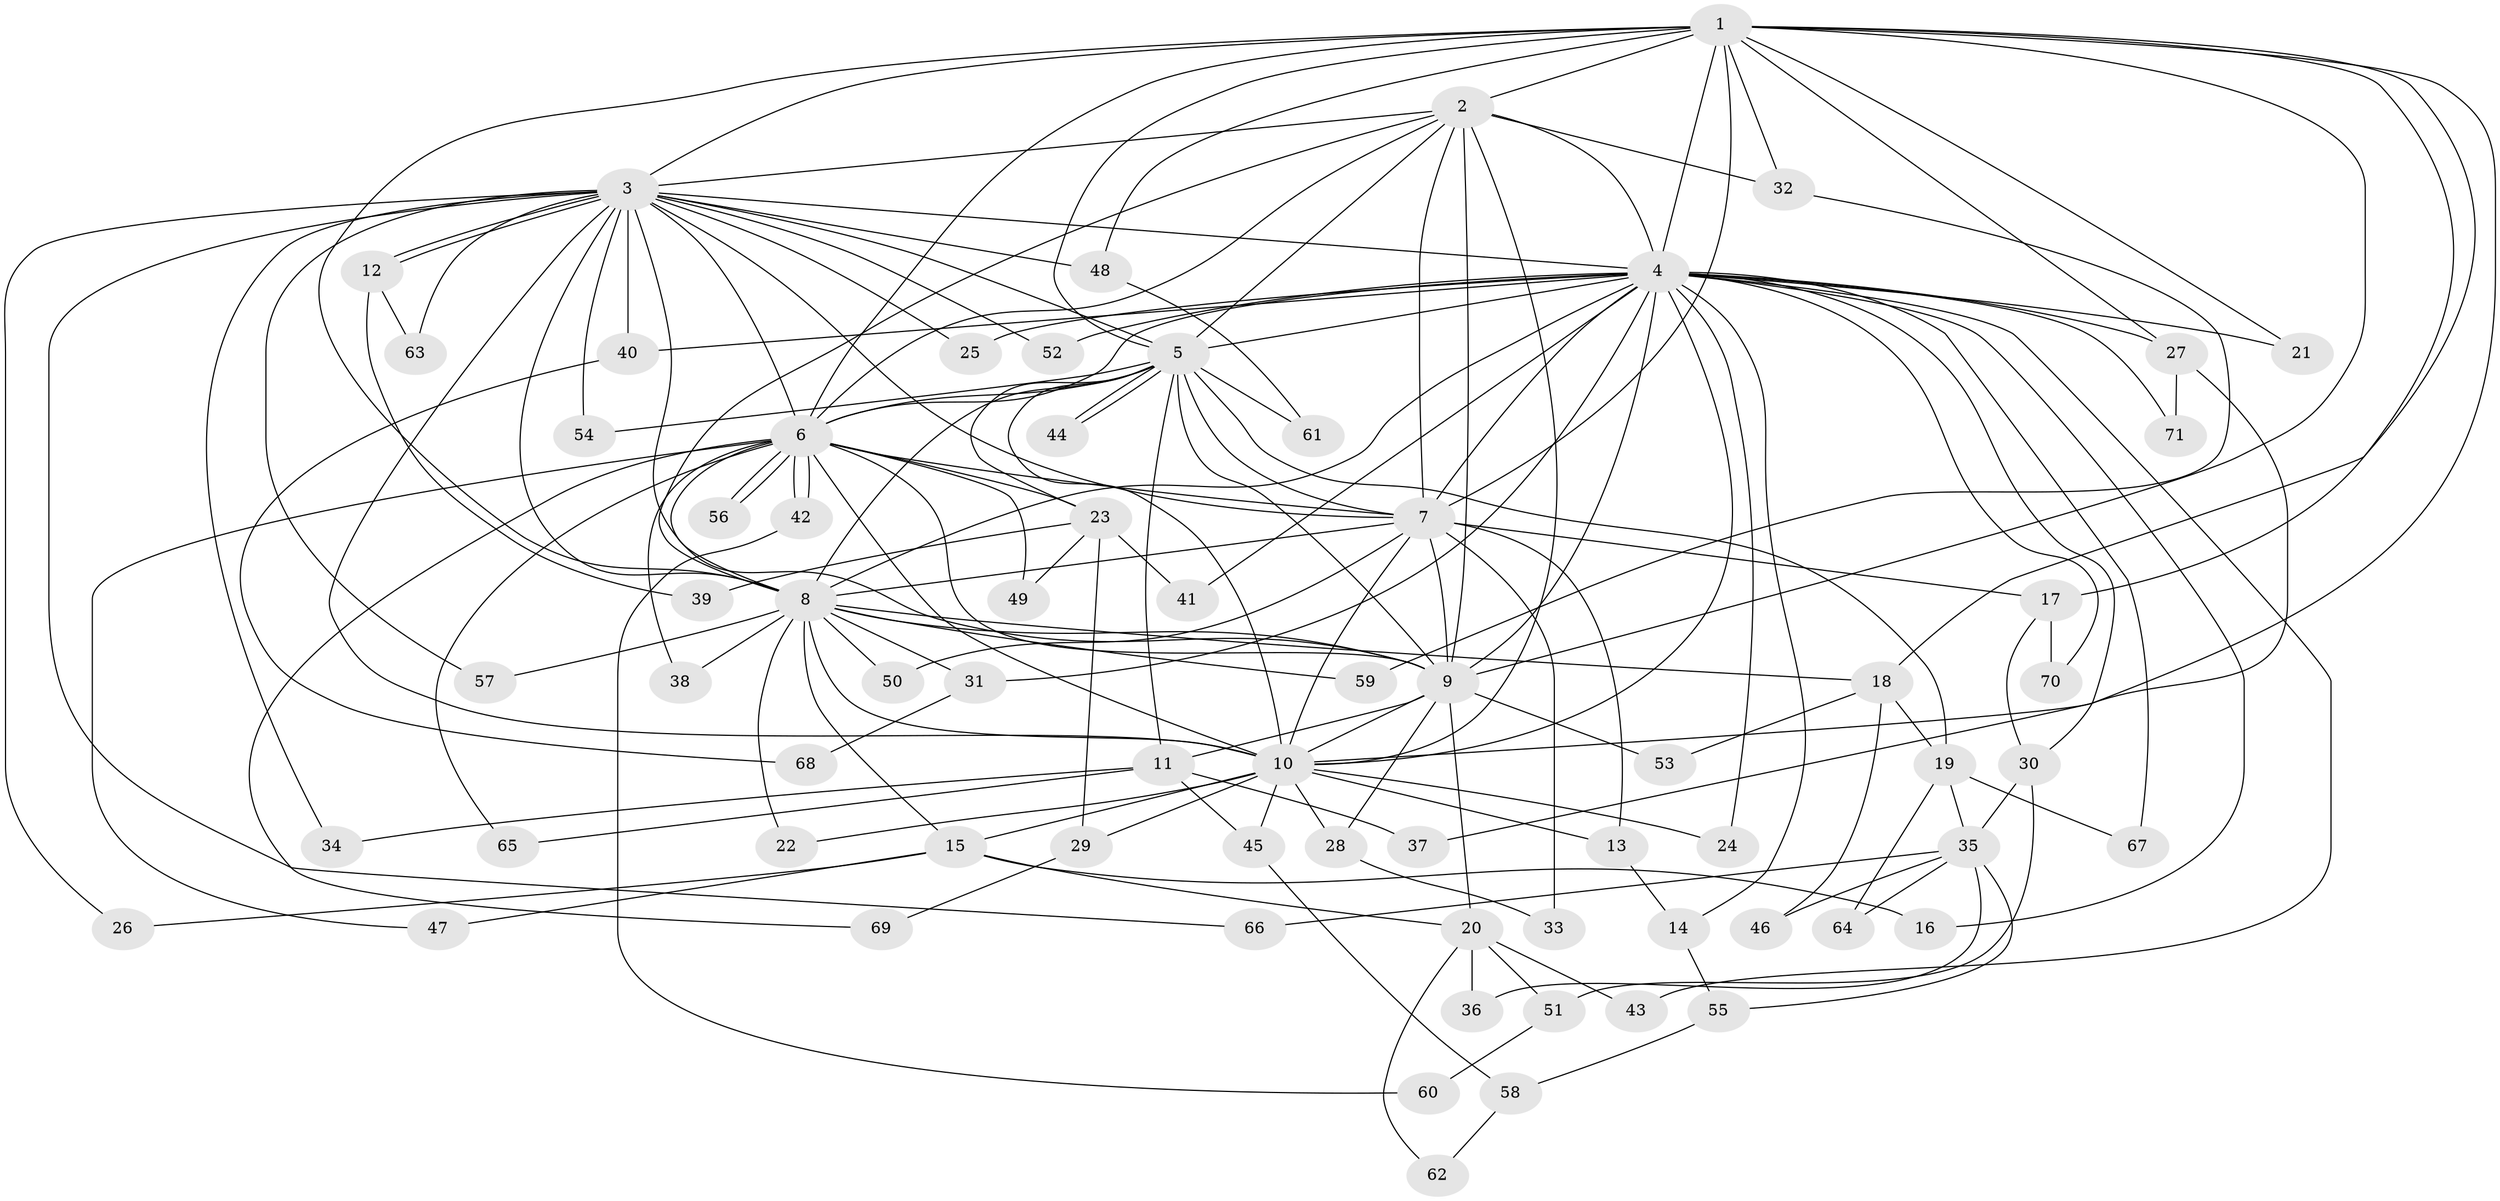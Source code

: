 // Generated by graph-tools (version 1.1) at 2025/25/03/09/25 03:25:43]
// undirected, 71 vertices, 167 edges
graph export_dot {
graph [start="1"]
  node [color=gray90,style=filled];
  1;
  2;
  3;
  4;
  5;
  6;
  7;
  8;
  9;
  10;
  11;
  12;
  13;
  14;
  15;
  16;
  17;
  18;
  19;
  20;
  21;
  22;
  23;
  24;
  25;
  26;
  27;
  28;
  29;
  30;
  31;
  32;
  33;
  34;
  35;
  36;
  37;
  38;
  39;
  40;
  41;
  42;
  43;
  44;
  45;
  46;
  47;
  48;
  49;
  50;
  51;
  52;
  53;
  54;
  55;
  56;
  57;
  58;
  59;
  60;
  61;
  62;
  63;
  64;
  65;
  66;
  67;
  68;
  69;
  70;
  71;
  1 -- 2;
  1 -- 3;
  1 -- 4;
  1 -- 5;
  1 -- 6;
  1 -- 7;
  1 -- 8;
  1 -- 9;
  1 -- 10;
  1 -- 17;
  1 -- 18;
  1 -- 21;
  1 -- 27;
  1 -- 32;
  1 -- 48;
  2 -- 3;
  2 -- 4;
  2 -- 5;
  2 -- 6;
  2 -- 7;
  2 -- 8;
  2 -- 9;
  2 -- 10;
  2 -- 32;
  3 -- 4;
  3 -- 5;
  3 -- 6;
  3 -- 7;
  3 -- 8;
  3 -- 9;
  3 -- 10;
  3 -- 12;
  3 -- 12;
  3 -- 25;
  3 -- 26;
  3 -- 34;
  3 -- 40;
  3 -- 48;
  3 -- 52;
  3 -- 54;
  3 -- 57;
  3 -- 63;
  3 -- 66;
  4 -- 5;
  4 -- 6;
  4 -- 7;
  4 -- 8;
  4 -- 9;
  4 -- 10;
  4 -- 14;
  4 -- 16;
  4 -- 21;
  4 -- 24;
  4 -- 25;
  4 -- 27;
  4 -- 30;
  4 -- 31;
  4 -- 40;
  4 -- 41;
  4 -- 43;
  4 -- 52;
  4 -- 67;
  4 -- 70;
  4 -- 71;
  5 -- 6;
  5 -- 7;
  5 -- 8;
  5 -- 9;
  5 -- 10;
  5 -- 11;
  5 -- 19;
  5 -- 23;
  5 -- 44;
  5 -- 44;
  5 -- 54;
  5 -- 61;
  6 -- 7;
  6 -- 8;
  6 -- 9;
  6 -- 10;
  6 -- 23;
  6 -- 38;
  6 -- 42;
  6 -- 42;
  6 -- 47;
  6 -- 49;
  6 -- 56;
  6 -- 56;
  6 -- 65;
  6 -- 69;
  7 -- 8;
  7 -- 9;
  7 -- 10;
  7 -- 13;
  7 -- 17;
  7 -- 33;
  7 -- 50;
  8 -- 9;
  8 -- 10;
  8 -- 15;
  8 -- 18;
  8 -- 22;
  8 -- 31;
  8 -- 38;
  8 -- 50;
  8 -- 57;
  8 -- 59;
  9 -- 10;
  9 -- 11;
  9 -- 20;
  9 -- 28;
  9 -- 53;
  10 -- 13;
  10 -- 15;
  10 -- 22;
  10 -- 24;
  10 -- 28;
  10 -- 29;
  10 -- 45;
  11 -- 34;
  11 -- 37;
  11 -- 45;
  11 -- 65;
  12 -- 39;
  12 -- 63;
  13 -- 14;
  14 -- 55;
  15 -- 16;
  15 -- 20;
  15 -- 26;
  15 -- 47;
  17 -- 30;
  17 -- 70;
  18 -- 19;
  18 -- 46;
  18 -- 53;
  19 -- 35;
  19 -- 64;
  19 -- 67;
  20 -- 36;
  20 -- 43;
  20 -- 51;
  20 -- 62;
  23 -- 29;
  23 -- 39;
  23 -- 41;
  23 -- 49;
  27 -- 37;
  27 -- 71;
  28 -- 33;
  29 -- 69;
  30 -- 35;
  30 -- 51;
  31 -- 68;
  32 -- 59;
  35 -- 36;
  35 -- 46;
  35 -- 55;
  35 -- 64;
  35 -- 66;
  40 -- 68;
  42 -- 60;
  45 -- 58;
  48 -- 61;
  51 -- 60;
  55 -- 58;
  58 -- 62;
}
